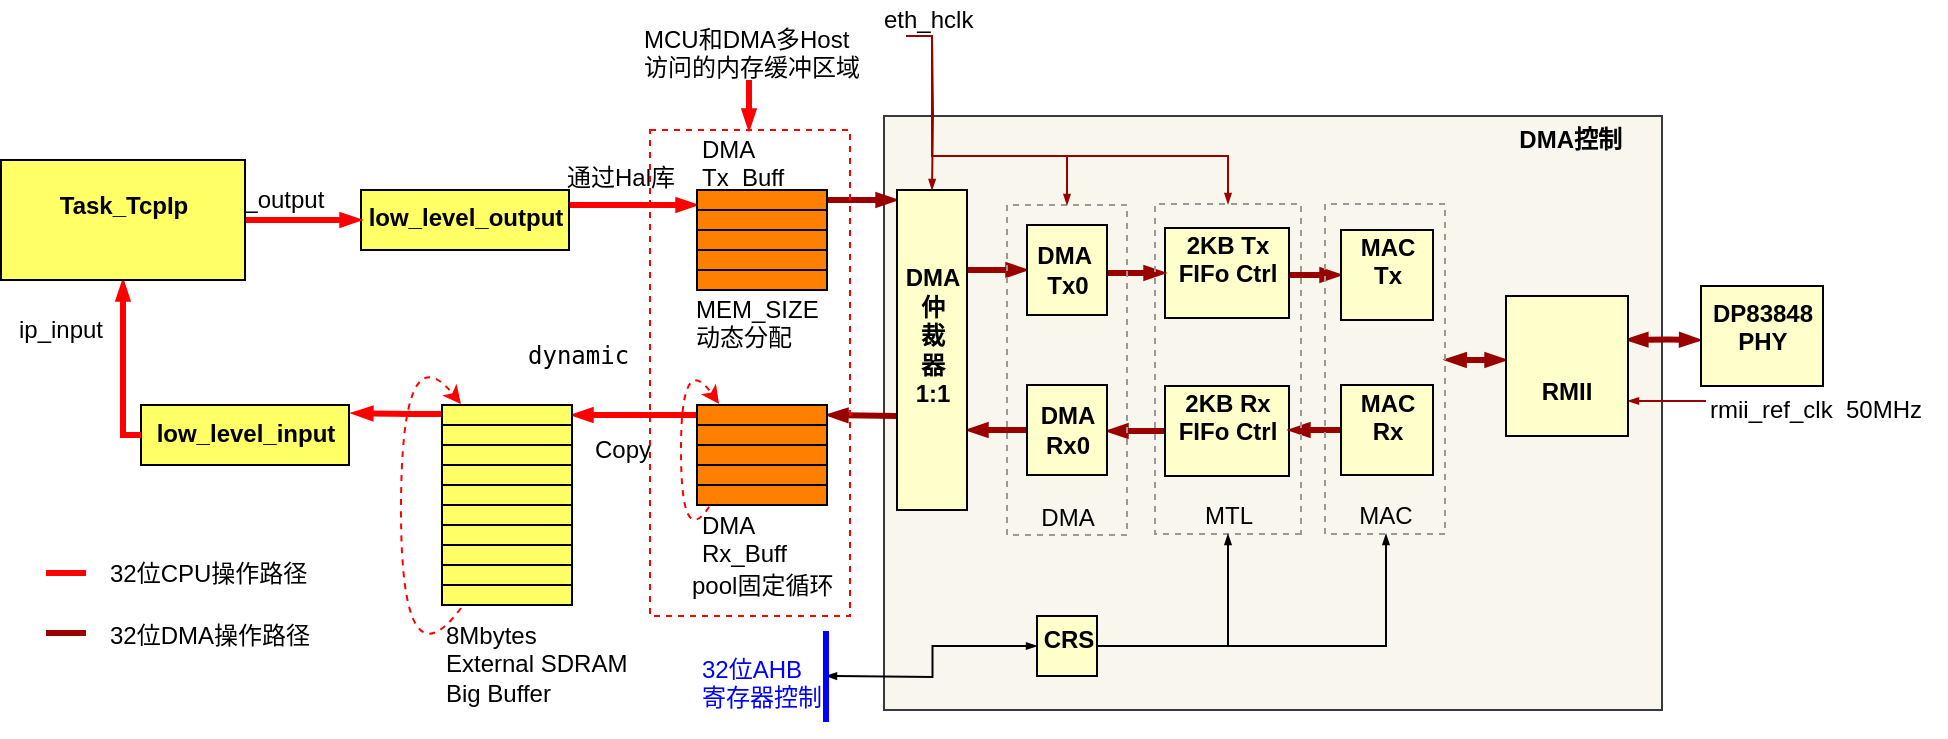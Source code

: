 <mxfile version="10.6.5" type="github"><diagram name="Page-1" id="c7558073-3199-34d8-9f00-42111426c3f3"><mxGraphModel dx="1668" dy="491" grid="1" gridSize="10" guides="1" tooltips="1" connect="1" arrows="1" fold="1" page="1" pageScale="1" pageWidth="826" pageHeight="1169" background="#ffffff" math="0" shadow="0"><root><mxCell id="0"/><mxCell id="1" parent="0"/><mxCell id="zGdMH3OUGbLleEWhz61C-14" value="DMA控制      " style="align=right;verticalAlign=top;fontStyle=1;strokeWidth=1;fillColor=#f9f7ed;spacing=0;whiteSpace=wrap;strokeColor=#36393d;" parent="1" vertex="1"><mxGeometry x="-101" y="200" width="389" height="297" as="geometry"/></mxCell><mxCell id="NwYxwCmfoPBGEtadz7WO-18" style="edgeStyle=orthogonalEdgeStyle;rounded=0;orthogonalLoop=1;jettySize=auto;html=1;entryX=1;entryY=0.5;entryDx=0;entryDy=0;fontSize=12;strokeWidth=3;strokeColor=#990000;endArrow=none;endFill=0;startArrow=blockThin;startFill=1;endSize=3;startSize=3;" edge="1" parent="1" source="zGdMH3OUGbLleEWhz61C-15" target="zGdMH3OUGbLleEWhz61C-56"><mxGeometry relative="1" as="geometry"><Array as="points"><mxPoint x="-122.5" y="242"/><mxPoint x="-122.5" y="242"/></Array></mxGeometry></mxCell><mxCell id="NwYxwCmfoPBGEtadz7WO-19" style="edgeStyle=orthogonalEdgeStyle;rounded=0;orthogonalLoop=1;jettySize=auto;html=1;entryX=1;entryY=0.5;entryDx=0;entryDy=0;fontSize=12;strokeWidth=3;strokeColor=#990000;endArrow=blockThin;endFill=1;startArrow=none;startFill=0;endSize=3;" edge="1" parent="1" target="zGdMH3OUGbLleEWhz61C-24"><mxGeometry relative="1" as="geometry"><mxPoint x="-94.5" y="350" as="sourcePoint"/><Array as="points"><mxPoint x="-94.5" y="350"/><mxPoint x="-112.5" y="350"/></Array></mxGeometry></mxCell><mxCell id="NwYxwCmfoPBGEtadz7WO-22" style="edgeStyle=orthogonalEdgeStyle;rounded=0;orthogonalLoop=1;jettySize=auto;html=1;exitX=1;exitY=0.25;exitDx=0;exitDy=0;startArrow=none;startFill=0;endArrow=blockThin;endFill=1;strokeColor=#990000;strokeWidth=3;fontSize=12;endSize=3;" edge="1" parent="1" source="zGdMH3OUGbLleEWhz61C-15" target="zGdMH3OUGbLleEWhz61C-31"><mxGeometry relative="1" as="geometry"><Array as="points"><mxPoint x="-32.5" y="277"/><mxPoint x="-32.5" y="277"/></Array></mxGeometry></mxCell><mxCell id="NwYxwCmfoPBGEtadz7WO-23" style="edgeStyle=orthogonalEdgeStyle;rounded=0;orthogonalLoop=1;jettySize=auto;html=1;exitX=1;exitY=0.75;exitDx=0;exitDy=0;startArrow=blockThin;startFill=1;endArrow=none;endFill=0;strokeColor=#990000;strokeWidth=3;fontSize=12;endSize=3;startSize=3;" edge="1" parent="1" source="zGdMH3OUGbLleEWhz61C-15" target="zGdMH3OUGbLleEWhz61C-63"><mxGeometry relative="1" as="geometry"><Array as="points"><mxPoint x="-32.5" y="357"/><mxPoint x="-32.5" y="357"/></Array></mxGeometry></mxCell><mxCell id="zGdMH3OUGbLleEWhz61C-15" value="DMA仲&#10;裁&#10;器&#10;1:1&#10;" style="align=center;verticalAlign=middle;fontStyle=1;strokeWidth=1;fillColor=#FFFFCC;spacing=0;whiteSpace=wrap;horizontal=1;" parent="1" vertex="1"><mxGeometry x="-94.5" y="237" width="35" height="160" as="geometry"/></mxCell><mxCell id="NwYxwCmfoPBGEtadz7WO-25" style="edgeStyle=orthogonalEdgeStyle;rounded=0;orthogonalLoop=1;jettySize=auto;html=1;exitX=1;exitY=0.5;exitDx=0;exitDy=0;entryX=0;entryY=0.5;entryDx=0;entryDy=0;startArrow=none;startFill=0;endArrow=blockThin;endFill=1;strokeColor=#990000;strokeWidth=3;fontSize=12;endSize=3;startSize=3;" edge="1" parent="1" source="zGdMH3OUGbLleEWhz61C-18" target="zGdMH3OUGbLleEWhz61C-20"><mxGeometry relative="1" as="geometry"><Array as="points"><mxPoint x="101.5" y="280"/></Array></mxGeometry></mxCell><mxCell id="zGdMH3OUGbLleEWhz61C-18" value="2KB Tx&#10;FIFo Ctrl&#10;" style="align=center;verticalAlign=bottom;fontStyle=1;strokeWidth=1;fillColor=#FFFFCC;spacing=0;whiteSpace=wrap;horizontal=1;" parent="1" vertex="1"><mxGeometry x="39.5" y="256" width="62" height="45" as="geometry"/></mxCell><mxCell id="NwYxwCmfoPBGEtadz7WO-26" style="edgeStyle=orthogonalEdgeStyle;rounded=0;orthogonalLoop=1;jettySize=auto;html=1;startArrow=none;startFill=0;endArrow=blockThin;endFill=1;strokeColor=#990000;strokeWidth=3;fontSize=12;startSize=3;endSize=3;" edge="1" parent="1" source="zGdMH3OUGbLleEWhz61C-19" target="zGdMH3OUGbLleEWhz61C-63"><mxGeometry relative="1" as="geometry"><Array as="points"><mxPoint x="19.5" y="357"/><mxPoint x="19.5" y="357"/></Array></mxGeometry></mxCell><mxCell id="zGdMH3OUGbLleEWhz61C-19" value="2KB Rx&#10;FIFo Ctrl&#10;" style="align=center;verticalAlign=bottom;fontStyle=1;strokeWidth=1;fillColor=#FFFFCC;spacing=0;whiteSpace=wrap;horizontal=1;flipH=1;flipV=0;" parent="1" vertex="1"><mxGeometry x="39.5" y="335" width="62" height="45" as="geometry"/></mxCell><mxCell id="zGdMH3OUGbLleEWhz61C-20" value="MAC&#10;Tx&#10;" style="align=center;verticalAlign=bottom;fontStyle=1;strokeWidth=1;fillColor=#FFFFCC;spacing=0;whiteSpace=wrap;horizontal=1;" parent="1" vertex="1"><mxGeometry x="127.5" y="257" width="46" height="45" as="geometry"/></mxCell><mxCell id="NwYxwCmfoPBGEtadz7WO-27" style="edgeStyle=orthogonalEdgeStyle;rounded=0;orthogonalLoop=1;jettySize=auto;html=1;exitX=0;exitY=0.5;exitDx=0;exitDy=0;startArrow=none;startFill=0;endArrow=blockThin;endFill=1;strokeColor=#990000;strokeWidth=3;fontSize=12;startSize=3;endSize=3;" edge="1" parent="1" source="zGdMH3OUGbLleEWhz61C-21" target="zGdMH3OUGbLleEWhz61C-19"><mxGeometry relative="1" as="geometry"><Array as="points"><mxPoint x="107.5" y="357"/><mxPoint x="107.5" y="357"/></Array></mxGeometry></mxCell><mxCell id="zGdMH3OUGbLleEWhz61C-21" value="MAC&#10;Rx&#10;" style="align=center;verticalAlign=bottom;fontStyle=1;strokeWidth=1;fillColor=#FFFFCC;spacing=0;whiteSpace=wrap;horizontal=1;flipH=1;flipV=0;" parent="1" vertex="1"><mxGeometry x="127.5" y="334.5" width="46" height="45" as="geometry"/></mxCell><mxCell id="NwYxwCmfoPBGEtadz7WO-34" style="edgeStyle=orthogonalEdgeStyle;rounded=0;orthogonalLoop=1;jettySize=auto;html=1;entryX=-0.002;entryY=0.528;entryDx=0;entryDy=0;entryPerimeter=0;startArrow=blockThin;startFill=1;endArrow=blockThin;endFill=1;strokeColor=#990000;strokeWidth=3;fontSize=12;endSize=3;startSize=3;" edge="1" parent="1" source="zGdMH3OUGbLleEWhz61C-22" target="NwYxwCmfoPBGEtadz7WO-31"><mxGeometry relative="1" as="geometry"><Array as="points"><mxPoint x="190" y="322"/><mxPoint x="190" y="322"/></Array></mxGeometry></mxCell><mxCell id="NwYxwCmfoPBGEtadz7WO-35" style="edgeStyle=orthogonalEdgeStyle;rounded=0;orthogonalLoop=1;jettySize=auto;html=1;exitX=0.991;exitY=0.312;exitDx=0;exitDy=0;startArrow=blockThin;startFill=1;endArrow=blockThin;endFill=1;strokeColor=#990000;strokeWidth=3;fontSize=12;endSize=3;startSize=3;exitPerimeter=0;entryX=-0.004;entryY=0.541;entryDx=0;entryDy=0;entryPerimeter=0;" edge="1" parent="1" source="zGdMH3OUGbLleEWhz61C-22" target="zGdMH3OUGbLleEWhz61C-23"><mxGeometry relative="1" as="geometry"><Array as="points"><mxPoint x="291" y="312"/></Array></mxGeometry></mxCell><mxCell id="NwYxwCmfoPBGEtadz7WO-69" style="edgeStyle=orthogonalEdgeStyle;rounded=0;orthogonalLoop=1;jettySize=auto;html=1;exitX=1;exitY=0.75;exitDx=0;exitDy=0;startArrow=blockThin;startFill=1;startSize=3;endArrow=none;endFill=0;endSize=3;strokeColor=#990000;strokeWidth=1;fontSize=12;fontColor=#FFFFFF;" edge="1" parent="1" source="zGdMH3OUGbLleEWhz61C-22"><mxGeometry relative="1" as="geometry"><mxPoint x="310" y="342" as="targetPoint"/></mxGeometry></mxCell><mxCell id="zGdMH3OUGbLleEWhz61C-22" value="RMII&#10;" style="align=center;verticalAlign=bottom;fontStyle=1;strokeWidth=1;fillColor=#FFFFCC;spacing=0;whiteSpace=wrap;horizontal=1;" parent="1" vertex="1"><mxGeometry x="210" y="290" width="61" height="70" as="geometry"/></mxCell><mxCell id="zGdMH3OUGbLleEWhz61C-23" value="DP83848&#10;PHY&#10;" style="align=center;verticalAlign=bottom;fontStyle=1;strokeWidth=1;fillColor=#FFFFCC;spacing=0;whiteSpace=wrap;horizontal=1;" parent="1" vertex="1"><mxGeometry x="307.5" y="285" width="61" height="50" as="geometry"/></mxCell><mxCell id="NwYxwCmfoPBGEtadz7WO-36" value="Copy" style="edgeStyle=orthogonalEdgeStyle;rounded=0;orthogonalLoop=1;jettySize=auto;html=1;exitX=0;exitY=0.5;exitDx=0;exitDy=0;entryX=1;entryY=0.5;entryDx=0;entryDy=0;startArrow=none;startFill=0;endArrow=blockThin;endFill=1;strokeColor=#FF0000;strokeWidth=3;fontSize=12;endSize=3;" edge="1" parent="1" source="zGdMH3OUGbLleEWhz61C-24" target="zGdMH3OUGbLleEWhz61C-44"><mxGeometry x="0.219" y="17" relative="1" as="geometry"><mxPoint as="offset"/></mxGeometry></mxCell><mxCell id="zGdMH3OUGbLleEWhz61C-24" value="" style="align=center;verticalAlign=middle;fontStyle=0;strokeWidth=1;fillColor=#FF8000;spacing=0;whiteSpace=wrap;fontSize=8;" parent="1" vertex="1"><mxGeometry x="-194.5" y="344.5" width="65" height="10" as="geometry"/></mxCell><mxCell id="zGdMH3OUGbLleEWhz61C-27" value="" style="align=center;verticalAlign=middle;fontStyle=1;strokeWidth=1;fillColor=#FF8000;spacing=0;whiteSpace=wrap;" parent="1" vertex="1"><mxGeometry x="-194.5" y="354.5" width="65" height="10" as="geometry"/></mxCell><mxCell id="zGdMH3OUGbLleEWhz61C-28" value="" style="align=center;verticalAlign=middle;fontStyle=1;strokeWidth=1;fillColor=#FF8000;spacing=0;whiteSpace=wrap;" parent="1" vertex="1"><mxGeometry x="-194.5" y="364.5" width="65" height="10" as="geometry"/></mxCell><mxCell id="zGdMH3OUGbLleEWhz61C-29" value="" style="align=center;verticalAlign=middle;fontStyle=1;strokeWidth=1;fillColor=#FF8000;spacing=0;whiteSpace=wrap;" parent="1" vertex="1"><mxGeometry x="-194.5" y="374.5" width="65" height="10" as="geometry"/></mxCell><mxCell id="zGdMH3OUGbLleEWhz61C-30" value="" style="align=center;verticalAlign=middle;fontStyle=1;strokeWidth=1;fillColor=#FF8000;spacing=0;whiteSpace=wrap;" parent="1" vertex="1"><mxGeometry x="-194.5" y="384.5" width="65" height="10" as="geometry"/></mxCell><mxCell id="NwYxwCmfoPBGEtadz7WO-24" style="edgeStyle=orthogonalEdgeStyle;rounded=0;orthogonalLoop=1;jettySize=auto;html=1;exitX=1;exitY=0.5;exitDx=0;exitDy=0;entryX=0;entryY=0.5;entryDx=0;entryDy=0;startArrow=none;startFill=0;endArrow=blockThin;endFill=1;strokeColor=#990000;strokeWidth=3;fontSize=12;startSize=3;endSize=3;" edge="1" parent="1" source="zGdMH3OUGbLleEWhz61C-31" target="zGdMH3OUGbLleEWhz61C-18"><mxGeometry relative="1" as="geometry"><Array as="points"><mxPoint x="10.5" y="279"/></Array></mxGeometry></mxCell><mxCell id="zGdMH3OUGbLleEWhz61C-31" value="DMA &#10;Tx0" style="align=center;verticalAlign=middle;fontStyle=1;strokeWidth=1;fillColor=#FFFFCC;spacing=0;whiteSpace=wrap;" parent="1" vertex="1"><mxGeometry x="-29.5" y="254.5" width="40" height="45" as="geometry"/></mxCell><mxCell id="NwYxwCmfoPBGEtadz7WO-41" style="edgeStyle=orthogonalEdgeStyle;rounded=0;orthogonalLoop=1;jettySize=auto;html=1;exitX=1;exitY=0.25;exitDx=0;exitDy=0;startArrow=none;startFill=0;endArrow=blockThin;endFill=1;strokeColor=#FF0000;strokeWidth=3;fontSize=12;endSize=3;startSize=3;entryX=0;entryY=0.75;entryDx=0;entryDy=0;" edge="1" parent="1" source="zGdMH3OUGbLleEWhz61C-40" target="zGdMH3OUGbLleEWhz61C-56"><mxGeometry relative="1" as="geometry"><Array as="points"/></mxGeometry></mxCell><mxCell id="NwYxwCmfoPBGEtadz7WO-48" value="通过Hal库" style="text;html=1;resizable=0;points=[];align=center;verticalAlign=middle;labelBackgroundColor=#ffffff;fontSize=12;horizontal=1;" vertex="1" connectable="0" parent="NwYxwCmfoPBGEtadz7WO-41"><mxGeometry x="-0.219" relative="1" as="geometry"><mxPoint x="0.5" y="-14" as="offset"/></mxGeometry></mxCell><mxCell id="zGdMH3OUGbLleEWhz61C-40" value="low_level_output&#10;" style="whiteSpace=wrap;align=center;verticalAlign=top;fontStyle=1;strokeWidth=1;fillColor=#FFFF66;" parent="1" vertex="1"><mxGeometry x="-362.5" y="237" width="104" height="30" as="geometry"/></mxCell><mxCell id="zGdMH3OUGbLleEWhz61C-41" value="low_level_input&#10;" style="whiteSpace=wrap;align=center;verticalAlign=top;fontStyle=1;strokeWidth=1;fillColor=#FFFF66;" parent="1" vertex="1"><mxGeometry x="-472.5" y="344.5" width="104" height="30" as="geometry"/></mxCell><mxCell id="NwYxwCmfoPBGEtadz7WO-44" style="edgeStyle=orthogonalEdgeStyle;rounded=0;orthogonalLoop=1;jettySize=auto;html=1;exitX=1;exitY=0.5;exitDx=0;exitDy=0;entryX=0;entryY=0.5;entryDx=0;entryDy=0;startArrow=none;startFill=0;startSize=3;endArrow=blockThin;endFill=1;endSize=3;strokeColor=#FF0000;strokeWidth=3;fontSize=12;" edge="1" parent="1" source="zGdMH3OUGbLleEWhz61C-43" target="zGdMH3OUGbLleEWhz61C-40"><mxGeometry relative="1" as="geometry"><Array as="points"><mxPoint x="-367.5" y="252"/></Array></mxGeometry></mxCell><mxCell id="NwYxwCmfoPBGEtadz7WO-46" value="ip_output" style="text;html=1;resizable=0;points=[];align=center;verticalAlign=middle;labelBackgroundColor=#ffffff;fontSize=12;" vertex="1" connectable="0" parent="NwYxwCmfoPBGEtadz7WO-44"><mxGeometry x="0.354" y="20" relative="1" as="geometry"><mxPoint x="-25" y="10" as="offset"/></mxGeometry></mxCell><mxCell id="NwYxwCmfoPBGEtadz7WO-45" style="edgeStyle=orthogonalEdgeStyle;rounded=0;orthogonalLoop=1;jettySize=auto;html=1;exitX=0.5;exitY=1;exitDx=0;exitDy=0;startArrow=blockThin;startFill=1;startSize=3;endArrow=none;endFill=0;endSize=3;strokeColor=#FF0000;strokeWidth=3;fontSize=12;entryX=0;entryY=0.5;entryDx=0;entryDy=0;" edge="1" parent="1" source="zGdMH3OUGbLleEWhz61C-43" target="zGdMH3OUGbLleEWhz61C-41"><mxGeometry relative="1" as="geometry"><mxPoint x="-428.5" y="347" as="targetPoint"/><Array as="points"><mxPoint x="-481.5" y="360"/></Array></mxGeometry></mxCell><mxCell id="NwYxwCmfoPBGEtadz7WO-47" value="ip_input" style="text;html=1;resizable=0;points=[];align=center;verticalAlign=middle;labelBackgroundColor=#ffffff;fontSize=12;" vertex="1" connectable="0" parent="NwYxwCmfoPBGEtadz7WO-45"><mxGeometry x="0.315" y="11" relative="1" as="geometry"><mxPoint x="-42.5" y="-32" as="offset"/></mxGeometry></mxCell><mxCell id="zGdMH3OUGbLleEWhz61C-43" value="Task_TcpIp&#10;" style="whiteSpace=wrap;align=center;verticalAlign=middle;fontStyle=1;strokeWidth=1;fillColor=#FFFF66;fontSize=12;" parent="1" vertex="1"><mxGeometry x="-542.5" y="222" width="122" height="60" as="geometry"/></mxCell><mxCell id="NwYxwCmfoPBGEtadz7WO-42" style="edgeStyle=orthogonalEdgeStyle;rounded=0;orthogonalLoop=1;jettySize=auto;html=1;startArrow=none;startFill=0;startSize=3;endArrow=blockThin;endFill=1;endSize=3;strokeColor=#FF0000;strokeWidth=3;fontSize=12;entryX=1.014;entryY=0.136;entryDx=0;entryDy=0;entryPerimeter=0;" edge="1" parent="1" target="zGdMH3OUGbLleEWhz61C-41"><mxGeometry relative="1" as="geometry"><mxPoint x="-337.5" y="349.492" as="targetPoint"/><mxPoint x="-322.5" y="349" as="sourcePoint"/><Array as="points"><mxPoint x="-336.5" y="349"/></Array></mxGeometry></mxCell><mxCell id="zGdMH3OUGbLleEWhz61C-44" value="" style="align=center;verticalAlign=middle;fontStyle=0;strokeWidth=1;fillColor=#FFFF66;spacing=0;whiteSpace=wrap;fontSize=8;" parent="1" vertex="1"><mxGeometry x="-322.0" y="344.5" width="65" height="10" as="geometry"/></mxCell><mxCell id="zGdMH3OUGbLleEWhz61C-45" value="" style="align=center;verticalAlign=middle;fontStyle=1;strokeWidth=1;fillColor=#FFFF66;spacing=0;whiteSpace=wrap;" parent="1" vertex="1"><mxGeometry x="-322.0" y="354.5" width="65" height="10" as="geometry"/></mxCell><mxCell id="zGdMH3OUGbLleEWhz61C-46" value="" style="align=center;verticalAlign=middle;fontStyle=1;strokeWidth=1;fillColor=#FFFF66;spacing=0;whiteSpace=wrap;" parent="1" vertex="1"><mxGeometry x="-322.0" y="364.5" width="65" height="10" as="geometry"/></mxCell><mxCell id="zGdMH3OUGbLleEWhz61C-47" value="" style="align=center;verticalAlign=middle;fontStyle=1;strokeWidth=1;fillColor=#FFFF66;spacing=0;whiteSpace=wrap;" parent="1" vertex="1"><mxGeometry x="-322.0" y="374.5" width="65" height="10" as="geometry"/></mxCell><mxCell id="zGdMH3OUGbLleEWhz61C-48" value="" style="align=center;verticalAlign=middle;fontStyle=1;strokeWidth=1;fillColor=#FFFF66;spacing=0;whiteSpace=wrap;" parent="1" vertex="1"><mxGeometry x="-322.0" y="384.5" width="65" height="10" as="geometry"/></mxCell><mxCell id="zGdMH3OUGbLleEWhz61C-50" value="" style="align=center;verticalAlign=middle;fontStyle=0;strokeWidth=1;fillColor=#FFFF66;spacing=0;whiteSpace=wrap;fontSize=8;" parent="1" vertex="1"><mxGeometry x="-322.0" y="394.5" width="65" height="10" as="geometry"/></mxCell><mxCell id="zGdMH3OUGbLleEWhz61C-51" value="" style="align=center;verticalAlign=middle;fontStyle=1;strokeWidth=1;fillColor=#FFFF66;spacing=0;whiteSpace=wrap;" parent="1" vertex="1"><mxGeometry x="-322.0" y="404.5" width="65" height="10" as="geometry"/></mxCell><mxCell id="zGdMH3OUGbLleEWhz61C-52" value="" style="align=center;verticalAlign=middle;fontStyle=1;strokeWidth=1;fillColor=#FFFF66;spacing=0;whiteSpace=wrap;" parent="1" vertex="1"><mxGeometry x="-322.0" y="414.5" width="65" height="10" as="geometry"/></mxCell><mxCell id="zGdMH3OUGbLleEWhz61C-53" value="" style="align=center;verticalAlign=middle;fontStyle=1;strokeWidth=1;fillColor=#FFFF66;spacing=0;whiteSpace=wrap;" parent="1" vertex="1"><mxGeometry x="-322.0" y="424.5" width="65" height="10" as="geometry"/></mxCell><mxCell id="zGdMH3OUGbLleEWhz61C-54" value="" style="align=center;verticalAlign=middle;fontStyle=1;strokeWidth=1;fillColor=#FFFF66;spacing=0;whiteSpace=wrap;" parent="1" vertex="1"><mxGeometry x="-322.0" y="434.5" width="65" height="10" as="geometry"/></mxCell><mxCell id="zGdMH3OUGbLleEWhz61C-55" value="8Mbytes&lt;br&gt;External SDRAM&lt;br&gt;Big Buffer&lt;br&gt;&lt;br&gt;" style="text;html=1;resizable=0;points=[];autosize=1;align=left;verticalAlign=top;spacingTop=-4;" parent="1" vertex="1"><mxGeometry x="-322.5" y="449.5" width="110" height="60" as="geometry"/></mxCell><mxCell id="zGdMH3OUGbLleEWhz61C-56" value="" style="align=center;verticalAlign=middle;fontStyle=1;strokeWidth=1;fillColor=#FF8000;spacing=0;whiteSpace=wrap;" parent="1" vertex="1"><mxGeometry x="-194.5" y="237" width="65" height="10" as="geometry"/></mxCell><mxCell id="zGdMH3OUGbLleEWhz61C-57" value="" style="align=center;verticalAlign=middle;fontStyle=1;strokeWidth=1;fillColor=#FF8000;spacing=0;whiteSpace=wrap;" parent="1" vertex="1"><mxGeometry x="-194.5" y="247" width="65" height="10" as="geometry"/></mxCell><mxCell id="zGdMH3OUGbLleEWhz61C-58" value="" style="align=center;verticalAlign=middle;fontStyle=1;strokeWidth=1;fillColor=#FF8000;spacing=0;whiteSpace=wrap;" parent="1" vertex="1"><mxGeometry x="-194.5" y="257" width="65" height="10" as="geometry"/></mxCell><mxCell id="zGdMH3OUGbLleEWhz61C-59" value="" style="align=center;verticalAlign=middle;fontStyle=1;strokeWidth=1;fillColor=#FF8000;spacing=0;whiteSpace=wrap;" parent="1" vertex="1"><mxGeometry x="-194.5" y="267" width="65" height="10" as="geometry"/></mxCell><mxCell id="zGdMH3OUGbLleEWhz61C-60" value="" style="align=center;verticalAlign=middle;fontStyle=1;strokeWidth=1;fillColor=#FF8000;spacing=0;whiteSpace=wrap;" parent="1" vertex="1"><mxGeometry x="-194.5" y="277" width="65" height="10" as="geometry"/></mxCell><mxCell id="zGdMH3OUGbLleEWhz61C-61" value="DMA&lt;br&gt;Tx_Buff&lt;br&gt;" style="text;html=1;resizable=0;points=[];autosize=1;align=left;verticalAlign=top;spacingTop=-4;" parent="1" vertex="1"><mxGeometry x="-194.5" y="207" width="60" height="30" as="geometry"/></mxCell><mxCell id="zGdMH3OUGbLleEWhz61C-63" value="DMA &#10;Rx0" style="align=center;verticalAlign=middle;fontStyle=1;strokeWidth=1;fillColor=#FFFFCC;spacing=0;whiteSpace=wrap;flipH=1;flipV=0;" parent="1" vertex="1"><mxGeometry x="-29.5" y="334.5" width="40" height="45" as="geometry"/></mxCell><mxCell id="NwYxwCmfoPBGEtadz7WO-14" value="DMA&lt;br&gt;Rx_Buff&lt;br&gt;" style="text;html=1;resizable=0;points=[];autosize=1;align=left;verticalAlign=top;spacingTop=-4;" vertex="1" parent="1"><mxGeometry x="-194.5" y="394.5" width="60" height="30" as="geometry"/></mxCell><mxCell id="NwYxwCmfoPBGEtadz7WO-28" value="DMA" style="rounded=0;whiteSpace=wrap;html=1;fillColor=none;fontSize=12;align=center;direction=west;dashed=1;strokeColor=#999999;verticalAlign=bottom;" vertex="1" parent="1"><mxGeometry x="-39.5" y="244.5" width="60" height="165" as="geometry"/></mxCell><mxCell id="NwYxwCmfoPBGEtadz7WO-29" value="MTL" style="rounded=0;whiteSpace=wrap;html=1;fillColor=none;fontSize=12;align=center;direction=west;dashed=1;strokeColor=#999999;verticalAlign=bottom;" vertex="1" parent="1"><mxGeometry x="34.5" y="244" width="73" height="165" as="geometry"/></mxCell><mxCell id="NwYxwCmfoPBGEtadz7WO-31" value="MAC" style="rounded=0;whiteSpace=wrap;html=1;fillColor=none;fontSize=12;align=center;direction=west;dashed=1;strokeColor=#999999;verticalAlign=bottom;" vertex="1" parent="1"><mxGeometry x="119.5" y="244.0" width="60" height="165" as="geometry"/></mxCell><mxCell id="NwYxwCmfoPBGEtadz7WO-37" value="" style="rounded=0;whiteSpace=wrap;html=1;dashed=1;strokeColor=#FF0000;fillColor=none;fontSize=12;align=center;" vertex="1" parent="1"><mxGeometry x="-218" y="207" width="100" height="243" as="geometry"/></mxCell><mxCell id="NwYxwCmfoPBGEtadz7WO-39" style="edgeStyle=orthogonalEdgeStyle;rounded=0;orthogonalLoop=1;jettySize=auto;html=1;entryX=0.5;entryY=0;entryDx=0;entryDy=0;startArrow=none;startFill=0;endArrow=blockThin;endFill=1;strokeColor=#FF0000;strokeWidth=3;fontSize=12;endSize=3;startSize=3;" edge="1" parent="1" source="NwYxwCmfoPBGEtadz7WO-38" target="NwYxwCmfoPBGEtadz7WO-37"><mxGeometry relative="1" as="geometry"><Array as="points"><mxPoint x="-168.5" y="207"/><mxPoint x="-168.5" y="207"/></Array></mxGeometry></mxCell><mxCell id="NwYxwCmfoPBGEtadz7WO-38" value="MCU和DMA多Host&lt;br&gt;访问的内存缓冲区域" style="text;html=1;resizable=0;points=[];autosize=1;align=left;verticalAlign=top;spacingTop=-4;fontSize=12;" vertex="1" parent="1"><mxGeometry x="-223.5" y="152" width="120" height="30" as="geometry"/></mxCell><mxCell id="NwYxwCmfoPBGEtadz7WO-49" value="" style="curved=1;endArrow=classic;html=1;strokeColor=#FF0000;strokeWidth=1;fontSize=12;dashed=1;" edge="1" parent="1"><mxGeometry width="50" height="50" relative="1" as="geometry"><mxPoint x="-312.5" y="446" as="sourcePoint"/><mxPoint x="-312.5" y="344" as="targetPoint"/><Array as="points"><mxPoint x="-342.5" y="487"/><mxPoint x="-342.5" y="307"/></Array></mxGeometry></mxCell><mxCell id="NwYxwCmfoPBGEtadz7WO-51" value="" style="curved=1;endArrow=classic;html=1;strokeColor=#FF0000;strokeWidth=1;fontSize=12;dashed=1;exitX=0.101;exitY=0.028;exitDx=0;exitDy=0;exitPerimeter=0;" edge="1" parent="1" source="NwYxwCmfoPBGEtadz7WO-14"><mxGeometry width="50" height="50" relative="1" as="geometry"><mxPoint x="-183.5" y="446" as="sourcePoint"/><mxPoint x="-183.5" y="344" as="targetPoint"/><Array as="points"><mxPoint x="-202.5" y="417"/><mxPoint x="-202.5" y="317"/></Array></mxGeometry></mxCell><mxCell id="NwYxwCmfoPBGEtadz7WO-52" value="" style="endArrow=none;html=1;strokeColor=#FF0000;strokeWidth=3;fontSize=12;fontColor=#FFFFFF;" edge="1" parent="1"><mxGeometry width="50" height="50" relative="1" as="geometry"><mxPoint x="-520" y="428.5" as="sourcePoint"/><mxPoint x="-500" y="428.5" as="targetPoint"/></mxGeometry></mxCell><mxCell id="NwYxwCmfoPBGEtadz7WO-55" value="&lt;font color=&quot;#000000&quot;&gt;32位CPU操作路径&lt;/font&gt;" style="text;html=1;resizable=0;points=[];autosize=1;align=left;verticalAlign=top;spacingTop=-4;fontSize=12;fontColor=#FFFFFF;" vertex="1" parent="1"><mxGeometry x="-490" y="418.5" width="110" height="20" as="geometry"/></mxCell><mxCell id="NwYxwCmfoPBGEtadz7WO-56" value="" style="endArrow=none;html=1;strokeColor=#990000;strokeWidth=3;fontSize=12;fontColor=#FFFFFF;" edge="1" parent="1"><mxGeometry width="50" height="50" relative="1" as="geometry"><mxPoint x="-520" y="458.5" as="sourcePoint"/><mxPoint x="-500" y="458.5" as="targetPoint"/></mxGeometry></mxCell><mxCell id="NwYxwCmfoPBGEtadz7WO-57" value="&lt;font color=&quot;#000000&quot;&gt;32位DMA操作路径&lt;br&gt;&lt;/font&gt;" style="text;html=1;resizable=0;points=[];autosize=1;align=left;verticalAlign=top;spacingTop=-4;fontSize=12;fontColor=#FFFFFF;" vertex="1" parent="1"><mxGeometry x="-490" y="449.5" width="120" height="20" as="geometry"/></mxCell><mxCell id="NwYxwCmfoPBGEtadz7WO-59" style="edgeStyle=orthogonalEdgeStyle;rounded=0;orthogonalLoop=1;jettySize=auto;html=1;exitX=1;exitY=0.5;exitDx=0;exitDy=0;startArrow=none;startFill=0;startSize=3;endArrow=blockThin;endFill=1;endSize=3;strokeColor=#000000;strokeWidth=1;fontSize=12;fontColor=#FFFFFF;" edge="1" parent="1" source="NwYxwCmfoPBGEtadz7WO-58" target="NwYxwCmfoPBGEtadz7WO-31"><mxGeometry relative="1" as="geometry"><Array as="points"><mxPoint x="150" y="465"/></Array></mxGeometry></mxCell><mxCell id="NwYxwCmfoPBGEtadz7WO-61" style="edgeStyle=orthogonalEdgeStyle;rounded=0;orthogonalLoop=1;jettySize=auto;html=1;exitX=1;exitY=0.5;exitDx=0;exitDy=0;startArrow=none;startFill=0;startSize=3;endArrow=blockThin;endFill=1;endSize=3;strokeColor=#000000;strokeWidth=1;fontSize=12;fontColor=#FFFFFF;" edge="1" parent="1" source="NwYxwCmfoPBGEtadz7WO-58" target="NwYxwCmfoPBGEtadz7WO-29"><mxGeometry relative="1" as="geometry"/></mxCell><mxCell id="NwYxwCmfoPBGEtadz7WO-62" style="edgeStyle=orthogonalEdgeStyle;rounded=0;orthogonalLoop=1;jettySize=auto;html=1;exitX=0;exitY=0.5;exitDx=0;exitDy=0;startArrow=blockThin;startFill=1;startSize=3;endArrow=blockThin;endFill=1;endSize=3;strokeColor=#000000;strokeWidth=1;fontSize=12;fontColor=#FFFFFF;" edge="1" parent="1" source="NwYxwCmfoPBGEtadz7WO-58"><mxGeometry relative="1" as="geometry"><mxPoint x="-130" y="480" as="targetPoint"/></mxGeometry></mxCell><mxCell id="NwYxwCmfoPBGEtadz7WO-58" value="CRS&lt;br&gt;" style="align=center;verticalAlign=top;fontStyle=1;strokeWidth=1;fillColor=#FFFFCC;spacing=0;horizontal=1;html=1;labelBackgroundColor=none;" vertex="1" parent="1"><mxGeometry x="-24.5" y="450" width="30" height="30" as="geometry"/></mxCell><mxCell id="NwYxwCmfoPBGEtadz7WO-64" value="" style="endArrow=none;html=1;strokeColor=#0000FF;strokeWidth=3;fontSize=12;fontColor=#FFFFFF;" edge="1" parent="1"><mxGeometry width="50" height="50" relative="1" as="geometry"><mxPoint x="-130" y="503" as="sourcePoint"/><mxPoint x="-130" y="457.5" as="targetPoint"/></mxGeometry></mxCell><mxCell id="NwYxwCmfoPBGEtadz7WO-65" value="&lt;font color=&quot;#0000ff&quot;&gt;32位AHB&lt;br&gt;寄存器控制&lt;/font&gt;" style="text;html=1;resizable=0;points=[];autosize=1;align=left;verticalAlign=top;spacingTop=-4;fontSize=12;fontColor=#FFFFFF;" vertex="1" parent="1"><mxGeometry x="-194.5" y="467" width="80" height="30" as="geometry"/></mxCell><mxCell id="NwYxwCmfoPBGEtadz7WO-66" value="&lt;pre id=&quot;tw-target-text&quot; dir=&quot;ltr&quot;&gt;&lt;span tabindex=&quot;0&quot; lang=&quot;en&quot;&gt;&lt;font color=&quot;#000000&quot;&gt;dynamic&lt;/font&gt;&lt;/span&gt;&lt;/pre&gt;" style="text;html=1;resizable=0;points=[];autosize=1;align=left;verticalAlign=top;spacingTop=-4;fontSize=12;fontColor=#FFFFFF;" vertex="1" parent="1"><mxGeometry x="-281" y="298" width="60" height="40" as="geometry"/></mxCell><mxCell id="NwYxwCmfoPBGEtadz7WO-67" value="&lt;font color=&quot;#000000&quot;&gt;MEM_SIZE&lt;br&gt;动态分配&lt;br&gt;&lt;/font&gt;" style="text;html=1;resizable=0;points=[];autosize=1;align=left;verticalAlign=top;spacingTop=-4;fontSize=12;fontColor=#FFFFFF;" vertex="1" parent="1"><mxGeometry x="-197" y="287" width="80" height="30" as="geometry"/></mxCell><mxCell id="NwYxwCmfoPBGEtadz7WO-68" value="&lt;font color=&quot;#000000&quot;&gt;pool固定循环&lt;br&gt;&lt;/font&gt;" style="text;html=1;resizable=0;points=[];autosize=1;align=left;verticalAlign=top;spacingTop=-4;fontSize=12;fontColor=#FFFFFF;" vertex="1" parent="1"><mxGeometry x="-199.5" y="424.5" width="90" height="20" as="geometry"/></mxCell><mxCell id="NwYxwCmfoPBGEtadz7WO-71" value="&lt;font color=&quot;#000000&quot;&gt;rmii_ref_clk&amp;nbsp; 50MHz&lt;br&gt;&lt;/font&gt;" style="text;html=1;resizable=0;points=[];autosize=1;align=left;verticalAlign=top;spacingTop=-4;fontSize=12;fontColor=#FFFFFF;" vertex="1" parent="1"><mxGeometry x="310" y="337" width="120" height="20" as="geometry"/></mxCell><mxCell id="NwYxwCmfoPBGEtadz7WO-75" style="edgeStyle=orthogonalEdgeStyle;rounded=0;orthogonalLoop=1;jettySize=auto;html=1;exitX=0.5;exitY=1;exitDx=0;exitDy=0;startArrow=none;startFill=0;startSize=3;endArrow=blockThin;endFill=1;endSize=3;strokeColor=#990000;strokeWidth=1;fontSize=12;fontColor=#FFFFFF;entryX=0.5;entryY=1;entryDx=0;entryDy=0;" edge="1" parent="1" target="NwYxwCmfoPBGEtadz7WO-29"><mxGeometry relative="1" as="geometry"><mxPoint x="-77" y="160" as="sourcePoint"/><mxPoint x="70" y="244" as="targetPoint"/><Array as="points"><mxPoint x="-77" y="220"/><mxPoint x="71" y="220"/></Array></mxGeometry></mxCell><mxCell id="NwYxwCmfoPBGEtadz7WO-76" style="edgeStyle=orthogonalEdgeStyle;rounded=0;orthogonalLoop=1;jettySize=auto;html=1;exitX=0.5;exitY=1;exitDx=0;exitDy=0;entryX=0.5;entryY=0;entryDx=0;entryDy=0;startArrow=none;startFill=0;startSize=3;endArrow=blockThin;endFill=1;endSize=3;strokeColor=#990000;strokeWidth=1;fontSize=12;fontColor=#FFFFFF;" edge="1" parent="1" target="zGdMH3OUGbLleEWhz61C-15"><mxGeometry relative="1" as="geometry"><mxPoint x="-77" y="160" as="sourcePoint"/></mxGeometry></mxCell><mxCell id="NwYxwCmfoPBGEtadz7WO-77" style="edgeStyle=orthogonalEdgeStyle;rounded=0;orthogonalLoop=1;jettySize=auto;html=1;entryX=0.5;entryY=1;entryDx=0;entryDy=0;startArrow=none;startFill=0;startSize=3;endArrow=blockThin;endFill=1;endSize=3;strokeColor=#990000;strokeWidth=1;fontSize=12;fontColor=#FFFFFF;" edge="1" parent="1" target="NwYxwCmfoPBGEtadz7WO-28"><mxGeometry relative="1" as="geometry"><mxPoint x="-90" y="160" as="sourcePoint"/><Array as="points"><mxPoint x="-77" y="220"/><mxPoint x="-10" y="220"/></Array></mxGeometry></mxCell><mxCell id="NwYxwCmfoPBGEtadz7WO-78" value="&lt;font color=&quot;#000000&quot;&gt;eth_hclk&lt;/font&gt;" style="text;html=1;resizable=0;points=[];autosize=1;align=left;verticalAlign=top;spacingTop=-4;fontSize=12;fontColor=#FFFFFF;" vertex="1" parent="1"><mxGeometry x="-103.5" y="142" width="60" height="20" as="geometry"/></mxCell></root></mxGraphModel></diagram></mxfile>